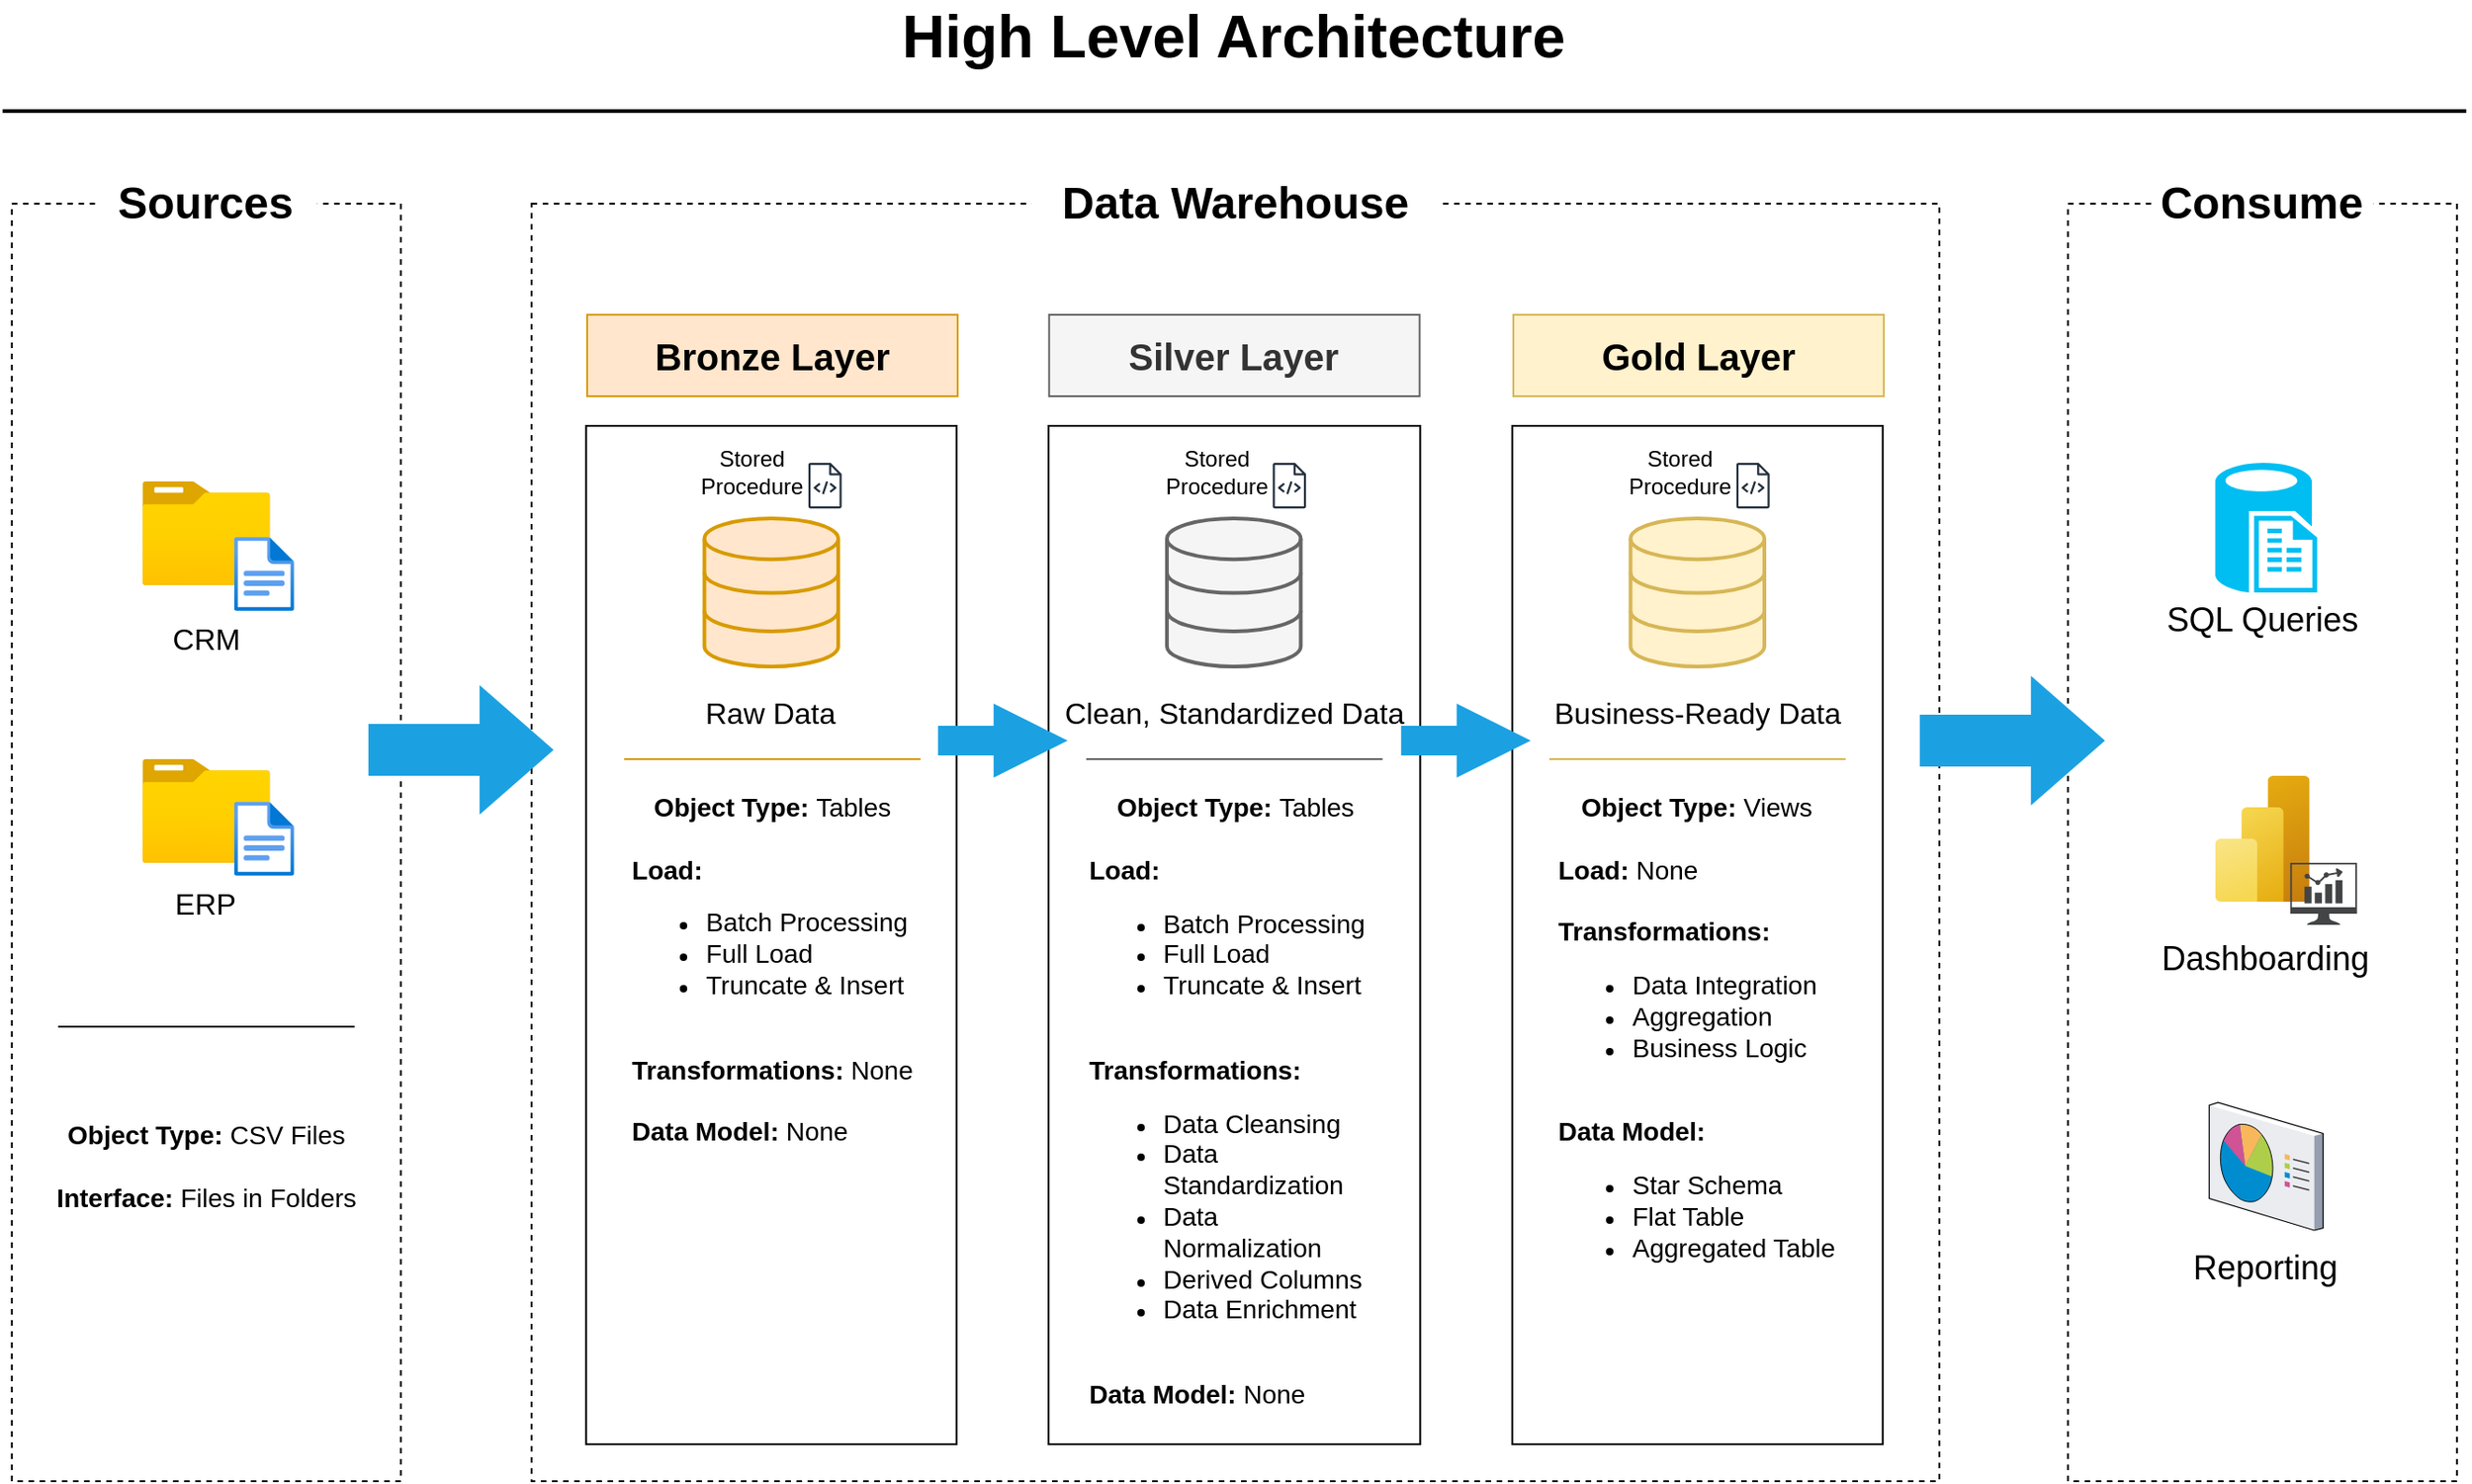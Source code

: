 <mxfile version="26.2.15">
  <diagram name="Page-1" id="eF5iUacqyXow-DuKpR2b">
    <mxGraphModel dx="2276" dy="849" grid="1" gridSize="10" guides="1" tooltips="1" connect="1" arrows="1" fold="1" page="1" pageScale="1" pageWidth="850" pageHeight="1100" math="0" shadow="0">
      <root>
        <mxCell id="0" />
        <mxCell id="1" parent="0" />
        <mxCell id="-5oONGwrJwUDZx0bFDjS-7" value="" style="rounded=0;whiteSpace=wrap;html=1;dashed=1;fillColor=none;" parent="1" vertex="1">
          <mxGeometry x="-670.62" y="150" width="210" height="690" as="geometry" />
        </mxCell>
        <mxCell id="-5oONGwrJwUDZx0bFDjS-8" value="" style="rounded=0;whiteSpace=wrap;html=1;dashed=1;fillColor=none;" parent="1" vertex="1">
          <mxGeometry x="-390.04" y="150" width="760" height="690" as="geometry" />
        </mxCell>
        <mxCell id="-5oONGwrJwUDZx0bFDjS-9" value="" style="rounded=0;whiteSpace=wrap;html=1;dashed=1;fillColor=none;" parent="1" vertex="1">
          <mxGeometry x="439.38" y="150" width="210" height="690" as="geometry" />
        </mxCell>
        <mxCell id="-5oONGwrJwUDZx0bFDjS-10" value="&lt;font style=&quot;font-size: 24px;&quot;&gt;Sources&lt;/font&gt;" style="rounded=0;whiteSpace=wrap;html=1;fontStyle=1;fontSize=20;strokeColor=none;fillColor=default;" parent="1" vertex="1">
          <mxGeometry x="-625.62" y="120" width="120" height="60" as="geometry" />
        </mxCell>
        <mxCell id="-5oONGwrJwUDZx0bFDjS-11" value="&lt;font style=&quot;font-size: 24px;&quot;&gt;Data Warehouse&lt;/font&gt;" style="rounded=0;whiteSpace=wrap;html=1;fontStyle=1;fontSize=20;strokeColor=none;fillColor=default;" parent="1" vertex="1">
          <mxGeometry x="-120.04" y="120" width="220" height="60" as="geometry" />
        </mxCell>
        <mxCell id="-5oONGwrJwUDZx0bFDjS-12" value="&lt;font style=&quot;font-size: 24px;&quot;&gt;Consume&lt;/font&gt;" style="rounded=0;whiteSpace=wrap;html=1;fontStyle=1;fontSize=20;strokeColor=none;fillColor=default;" parent="1" vertex="1">
          <mxGeometry x="484.38" y="120" width="120" height="60" as="geometry" />
        </mxCell>
        <mxCell id="-5oONGwrJwUDZx0bFDjS-13" value="&lt;font style=&quot;font-size: 32px;&quot;&gt;&lt;b&gt;High Level Architecture&lt;/b&gt;&lt;/font&gt;" style="rounded=0;whiteSpace=wrap;html=1;strokeColor=none;" parent="1" vertex="1">
          <mxGeometry x="-255.62" y="40" width="490" height="40" as="geometry" />
        </mxCell>
        <mxCell id="-5oONGwrJwUDZx0bFDjS-14" value="" style="endArrow=none;html=1;rounded=0;strokeWidth=2;" parent="1" edge="1">
          <mxGeometry width="50" height="50" relative="1" as="geometry">
            <mxPoint x="-675.62" y="100" as="sourcePoint" />
            <mxPoint x="654.38" y="100" as="targetPoint" />
          </mxGeometry>
        </mxCell>
        <mxCell id="-5oONGwrJwUDZx0bFDjS-15" value="" style="image;aspect=fixed;html=1;points=[];align=center;fontSize=12;image=img/lib/azure2/general/Folder_Blank.svg;" parent="1" vertex="1">
          <mxGeometry x="-600.12" y="300" width="69" height="56.0" as="geometry" />
        </mxCell>
        <mxCell id="-5oONGwrJwUDZx0bFDjS-16" value="" style="image;aspect=fixed;html=1;points=[];align=center;fontSize=12;image=img/lib/azure2/general/Folder_Blank.svg;" parent="1" vertex="1">
          <mxGeometry x="-600.12" y="450" width="69" height="56.0" as="geometry" />
        </mxCell>
        <mxCell id="-5oONGwrJwUDZx0bFDjS-17" value="" style="image;aspect=fixed;html=1;points=[];align=center;fontSize=12;image=img/lib/azure2/general/File.svg;" parent="1" vertex="1">
          <mxGeometry x="-550.62" y="330" width="32.46" height="40" as="geometry" />
        </mxCell>
        <mxCell id="-5oONGwrJwUDZx0bFDjS-18" value="" style="image;aspect=fixed;html=1;points=[];align=center;fontSize=12;image=img/lib/azure2/general/File.svg;" parent="1" vertex="1">
          <mxGeometry x="-550.62" y="473" width="32.46" height="40" as="geometry" />
        </mxCell>
        <mxCell id="-5oONGwrJwUDZx0bFDjS-23" value="" style="endArrow=none;html=1;rounded=0;exitX=0.408;exitY=0.35;exitDx=0;exitDy=0;exitPerimeter=0;" parent="1" edge="1">
          <mxGeometry width="50" height="50" relative="1" as="geometry">
            <mxPoint x="-645.62" y="594.5" as="sourcePoint" />
            <mxPoint x="-485.62" y="594.5" as="targetPoint" />
          </mxGeometry>
        </mxCell>
        <mxCell id="-5oONGwrJwUDZx0bFDjS-29" value="&lt;b style=&quot;font-size: 14px;&quot;&gt;Object Type:&lt;/b&gt;&lt;span style=&quot;font-size: 14px;&quot;&gt;&amp;nbsp;CSV Files&lt;/span&gt;&lt;div&gt;&lt;span style=&quot;font-size: 14px;&quot;&gt;&lt;br&gt;&lt;/span&gt;&lt;div style=&quot;text-wrap-mode: nowrap;&quot;&gt;&lt;div style=&quot;font-size: 14px; text-wrap-mode: wrap;&quot;&gt;&lt;b&gt;Interface:&lt;/b&gt;&amp;nbsp;Files in Folders&lt;/div&gt;&lt;/div&gt;&lt;/div&gt;" style="text;html=1;align=center;verticalAlign=middle;whiteSpace=wrap;rounded=0;" parent="1" vertex="1">
          <mxGeometry x="-653.12" y="630" width="175" height="80" as="geometry" />
        </mxCell>
        <mxCell id="-5oONGwrJwUDZx0bFDjS-32" value="&lt;span&gt;&lt;font style=&quot;font-size: 16px;&quot;&gt;CRM&lt;/font&gt;&lt;/span&gt;" style="text;html=1;align=center;verticalAlign=middle;resizable=0;points=[];autosize=1;strokeColor=none;fillColor=none;fontStyle=0" parent="1" vertex="1">
          <mxGeometry x="-595.62" y="370" width="60" height="30" as="geometry" />
        </mxCell>
        <mxCell id="-5oONGwrJwUDZx0bFDjS-33" value="&lt;span&gt;&lt;font style=&quot;font-size: 16px;&quot;&gt;ERP&lt;/font&gt;&lt;/span&gt;" style="text;html=1;align=center;verticalAlign=middle;whiteSpace=wrap;rounded=0;fontStyle=0" parent="1" vertex="1">
          <mxGeometry x="-595.62" y="513" width="60" height="30" as="geometry" />
        </mxCell>
        <mxCell id="-5oONGwrJwUDZx0bFDjS-34" value="Bronze Layer" style="rounded=0;whiteSpace=wrap;html=1;fontStyle=1;fontSize=20;fillColor=#ffe6cc;strokeColor=#d79b00;" parent="1" vertex="1">
          <mxGeometry x="-360.03" y="210" width="200" height="44" as="geometry" />
        </mxCell>
        <mxCell id="-5oONGwrJwUDZx0bFDjS-35" value="Gold Layer" style="rounded=0;whiteSpace=wrap;html=1;fontStyle=1;fontSize=20;fillColor=#fff2cc;strokeColor=#d6b656;" parent="1" vertex="1">
          <mxGeometry x="139.96" y="210" width="200" height="44" as="geometry" />
        </mxCell>
        <mxCell id="-5oONGwrJwUDZx0bFDjS-36" value="Silver Layer" style="rounded=0;whiteSpace=wrap;html=1;fontStyle=1;fontSize=20;fillColor=#f5f5f5;fontColor=#333333;strokeColor=#666666;" parent="1" vertex="1">
          <mxGeometry x="-110.65" y="210" width="200" height="44" as="geometry" />
        </mxCell>
        <mxCell id="-5oONGwrJwUDZx0bFDjS-38" value="" style="rounded=0;whiteSpace=wrap;html=1;fillColor=none;" parent="1" vertex="1">
          <mxGeometry x="-360.62" y="270" width="200" height="550" as="geometry" />
        </mxCell>
        <mxCell id="-5oONGwrJwUDZx0bFDjS-39" value="" style="rounded=0;whiteSpace=wrap;html=1;fillColor=none;" parent="1" vertex="1">
          <mxGeometry x="139.38" y="270" width="200" height="550" as="geometry" />
        </mxCell>
        <mxCell id="-5oONGwrJwUDZx0bFDjS-40" value="" style="rounded=0;whiteSpace=wrap;html=1;fillColor=none;" parent="1" vertex="1">
          <mxGeometry x="-110.93" y="270" width="200.62" height="550" as="geometry" />
        </mxCell>
        <mxCell id="-5oONGwrJwUDZx0bFDjS-42" value="" style="html=1;verticalLabelPosition=bottom;align=center;labelBackgroundColor=#ffffff;verticalAlign=top;strokeWidth=2;strokeColor=#d79b00;shadow=0;dashed=0;shape=mxgraph.ios7.icons.data;fillColor=#ffe6cc;" parent="1" vertex="1">
          <mxGeometry x="-296.73" y="320" width="72.25" height="80" as="geometry" />
        </mxCell>
        <mxCell id="-5oONGwrJwUDZx0bFDjS-49" value="" style="html=1;verticalLabelPosition=bottom;align=center;labelBackgroundColor=#ffffff;verticalAlign=top;strokeWidth=2;strokeColor=#d6b656;shadow=0;dashed=0;shape=mxgraph.ios7.icons.data;fillColor=#fff2cc;" parent="1" vertex="1">
          <mxGeometry x="203.24" y="320" width="72.25" height="80" as="geometry" />
        </mxCell>
        <mxCell id="-5oONGwrJwUDZx0bFDjS-50" value="" style="html=1;verticalLabelPosition=bottom;align=center;labelBackgroundColor=#ffffff;verticalAlign=top;strokeWidth=2;strokeColor=#666666;shadow=0;dashed=0;shape=mxgraph.ios7.icons.data;fillColor=#f5f5f5;fontColor=#333333;" parent="1" vertex="1">
          <mxGeometry x="-47.04" y="320" width="72.25" height="80" as="geometry" />
        </mxCell>
        <mxCell id="-5oONGwrJwUDZx0bFDjS-51" value="" style="sketch=0;outlineConnect=0;fontColor=#232F3E;gradientColor=none;fillColor=#232F3D;strokeColor=none;dashed=0;verticalLabelPosition=bottom;verticalAlign=top;align=center;html=1;fontSize=12;fontStyle=0;aspect=fixed;pointerEvents=1;shape=mxgraph.aws4.source_code;" parent="1" vertex="1">
          <mxGeometry x="-240.61" y="290" width="18" height="24.64" as="geometry" />
        </mxCell>
        <mxCell id="-5oONGwrJwUDZx0bFDjS-52" value="Stored Procedure" style="text;html=1;align=center;verticalAlign=middle;whiteSpace=wrap;rounded=0;" parent="1" vertex="1">
          <mxGeometry x="-300.61" y="280" width="60" height="30" as="geometry" />
        </mxCell>
        <mxCell id="-5oONGwrJwUDZx0bFDjS-54" value="" style="sketch=0;outlineConnect=0;fontColor=#232F3E;gradientColor=none;fillColor=#232F3D;strokeColor=none;dashed=0;verticalLabelPosition=bottom;verticalAlign=top;align=center;html=1;fontSize=12;fontStyle=0;aspect=fixed;pointerEvents=1;shape=mxgraph.aws4.source_code;" parent="1" vertex="1">
          <mxGeometry x="260.36" y="290" width="18" height="24.64" as="geometry" />
        </mxCell>
        <mxCell id="-5oONGwrJwUDZx0bFDjS-55" value="Stored Procedure" style="text;html=1;align=center;verticalAlign=middle;whiteSpace=wrap;rounded=0;" parent="1" vertex="1">
          <mxGeometry x="200.36" y="280" width="60" height="30" as="geometry" />
        </mxCell>
        <mxCell id="-5oONGwrJwUDZx0bFDjS-56" value="" style="sketch=0;outlineConnect=0;fontColor=#232F3E;gradientColor=none;fillColor=#232F3D;strokeColor=none;dashed=0;verticalLabelPosition=bottom;verticalAlign=top;align=center;html=1;fontSize=12;fontStyle=0;aspect=fixed;pointerEvents=1;shape=mxgraph.aws4.source_code;" parent="1" vertex="1">
          <mxGeometry x="10.08" y="290" width="18" height="24.64" as="geometry" />
        </mxCell>
        <mxCell id="-5oONGwrJwUDZx0bFDjS-57" value="Stored Procedure" style="text;html=1;align=center;verticalAlign=middle;whiteSpace=wrap;rounded=0;" parent="1" vertex="1">
          <mxGeometry x="-49.92" y="280" width="60" height="30" as="geometry" />
        </mxCell>
        <mxCell id="-5oONGwrJwUDZx0bFDjS-58" value="Raw Data" style="text;html=1;align=center;verticalAlign=middle;whiteSpace=wrap;rounded=0;fontSize=16;fontStyle=0" parent="1" vertex="1">
          <mxGeometry x="-300.6" y="410" width="79.99" height="30" as="geometry" />
        </mxCell>
        <mxCell id="-5oONGwrJwUDZx0bFDjS-59" value="Clean, Standardized Data" style="text;html=1;align=center;verticalAlign=middle;whiteSpace=wrap;rounded=0;fontSize=16;fontStyle=0" parent="1" vertex="1">
          <mxGeometry x="-109.79" y="410" width="199.49" height="30" as="geometry" />
        </mxCell>
        <mxCell id="-5oONGwrJwUDZx0bFDjS-60" value="Business-Ready Data" style="text;html=1;align=center;verticalAlign=middle;whiteSpace=wrap;rounded=0;fontSize=16;fontStyle=0" parent="1" vertex="1">
          <mxGeometry x="156.87" y="410" width="165.01" height="30" as="geometry" />
        </mxCell>
        <mxCell id="-5oONGwrJwUDZx0bFDjS-61" value="" style="endArrow=none;html=1;rounded=0;exitX=0.408;exitY=0.35;exitDx=0;exitDy=0;exitPerimeter=0;fillColor=#fff2cc;strokeColor=#d6b656;" parent="1" edge="1">
          <mxGeometry width="50" height="50" relative="1" as="geometry">
            <mxPoint x="159.38" y="450" as="sourcePoint" />
            <mxPoint x="319.38" y="450" as="targetPoint" />
          </mxGeometry>
        </mxCell>
        <mxCell id="-5oONGwrJwUDZx0bFDjS-62" value="" style="endArrow=none;html=1;rounded=0;exitX=0.408;exitY=0.35;exitDx=0;exitDy=0;exitPerimeter=0;fillColor=#f5f5f5;strokeColor=#666666;" parent="1" edge="1">
          <mxGeometry width="50" height="50" relative="1" as="geometry">
            <mxPoint x="-90.62" y="450" as="sourcePoint" />
            <mxPoint x="69.38" y="450" as="targetPoint" />
          </mxGeometry>
        </mxCell>
        <mxCell id="-5oONGwrJwUDZx0bFDjS-63" value="" style="endArrow=none;html=1;rounded=0;exitX=0.408;exitY=0.35;exitDx=0;exitDy=0;exitPerimeter=0;fillColor=#ffe6cc;strokeColor=#d79b00;" parent="1" edge="1">
          <mxGeometry width="50" height="50" relative="1" as="geometry">
            <mxPoint x="-340.03" y="450" as="sourcePoint" />
            <mxPoint x="-180.03" y="450" as="targetPoint" />
          </mxGeometry>
        </mxCell>
        <mxCell id="9h2r9LV40pOj6vnCW083-1" value="&lt;font style=&quot;font-size: 14px;&quot;&gt;&lt;b style=&quot;&quot;&gt;Object Type:&lt;/b&gt;&amp;nbsp;Tables&lt;/font&gt;&lt;div&gt;&lt;b style=&quot;background-color: transparent; color: light-dark(rgb(0, 0, 0), rgb(255, 255, 255));&quot;&gt;&lt;font style=&quot;font-size: 14px;&quot;&gt;&lt;br&gt;&lt;/font&gt;&lt;/b&gt;&lt;/div&gt;&lt;div style=&quot;&quot;&gt;&lt;div style=&quot;&quot;&gt;&lt;div style=&quot;text-align: left;&quot;&gt;&lt;font style=&quot;font-size: 14px;&quot;&gt;&lt;b style=&quot;background-color: transparent; color: light-dark(rgb(0, 0, 0), rgb(255, 255, 255));&quot;&gt;Load:&lt;/b&gt;&lt;span style=&quot;background-color: transparent; color: light-dark(rgb(0, 0, 0), rgb(255, 255, 255));&quot;&gt;&amp;nbsp;&lt;/span&gt;&lt;/font&gt;&lt;/div&gt;&lt;div style=&quot;text-align: left;&quot;&gt;&lt;ul&gt;&lt;li&gt;&lt;span style=&quot;background-color: transparent; color: light-dark(rgb(0, 0, 0), rgb(255, 255, 255));&quot;&gt;&lt;font style=&quot;font-size: 14px;&quot;&gt;Batch Processing&lt;/font&gt;&lt;/span&gt;&lt;/li&gt;&lt;li&gt;&lt;span style=&quot;background-color: transparent; color: light-dark(rgb(0, 0, 0), rgb(255, 255, 255));&quot;&gt;&lt;font style=&quot;font-size: 14px;&quot;&gt;Full Load&lt;/font&gt;&lt;/span&gt;&lt;/li&gt;&lt;li&gt;&lt;span style=&quot;background-color: transparent; color: light-dark(rgb(0, 0, 0), rgb(255, 255, 255));&quot;&gt;&lt;font style=&quot;font-size: 14px;&quot;&gt;Truncate &amp;amp; Insert&lt;/font&gt;&lt;/span&gt;&lt;/li&gt;&lt;/ul&gt;&lt;div&gt;&lt;font style=&quot;font-size: 14px;&quot;&gt;&lt;br&gt;&lt;/font&gt;&lt;/div&gt;&lt;div&gt;&lt;font style=&quot;font-size: 14px;&quot;&gt;&lt;b&gt;Transformations: &lt;/b&gt;None&lt;/font&gt;&lt;/div&gt;&lt;div&gt;&lt;font style=&quot;font-size: 14px;&quot;&gt;&lt;br&gt;&lt;/font&gt;&lt;/div&gt;&lt;div&gt;&lt;font style=&quot;font-size: 14px;&quot;&gt;&lt;b&gt;Data Model: &lt;/b&gt;None&lt;/font&gt;&lt;/div&gt;&lt;div&gt;&lt;b&gt;&lt;font style=&quot;font-size: 14px;&quot;&gt;&lt;br&gt;&lt;/font&gt;&lt;/b&gt;&lt;/div&gt;&lt;div&gt;&lt;b&gt;&lt;br&gt;&lt;/b&gt;&lt;/div&gt;&lt;/div&gt;&lt;/div&gt;&lt;/div&gt;" style="text;html=1;align=center;verticalAlign=middle;whiteSpace=wrap;rounded=0;" vertex="1" parent="1">
          <mxGeometry x="-340.03" y="460" width="160" height="237" as="geometry" />
        </mxCell>
        <mxCell id="9h2r9LV40pOj6vnCW083-2" value="&lt;font style=&quot;font-size: 14px;&quot;&gt;&lt;b style=&quot;&quot;&gt;Object Type:&lt;/b&gt;&amp;nbsp;Tables&lt;/font&gt;&lt;div&gt;&lt;b style=&quot;background-color: transparent; color: light-dark(rgb(0, 0, 0), rgb(255, 255, 255));&quot;&gt;&lt;font style=&quot;font-size: 14px;&quot;&gt;&lt;br&gt;&lt;/font&gt;&lt;/b&gt;&lt;/div&gt;&lt;div style=&quot;&quot;&gt;&lt;div style=&quot;&quot;&gt;&lt;div style=&quot;text-align: left;&quot;&gt;&lt;font style=&quot;font-size: 14px;&quot;&gt;&lt;b style=&quot;background-color: transparent; color: light-dark(rgb(0, 0, 0), rgb(255, 255, 255));&quot;&gt;Load:&lt;/b&gt;&lt;span style=&quot;background-color: transparent; color: light-dark(rgb(0, 0, 0), rgb(255, 255, 255));&quot;&gt;&amp;nbsp;&lt;/span&gt;&lt;/font&gt;&lt;/div&gt;&lt;div style=&quot;text-align: left;&quot;&gt;&lt;ul&gt;&lt;li&gt;&lt;span style=&quot;background-color: transparent; color: light-dark(rgb(0, 0, 0), rgb(255, 255, 255));&quot;&gt;&lt;font style=&quot;font-size: 14px;&quot;&gt;Batch Processing&lt;/font&gt;&lt;/span&gt;&lt;/li&gt;&lt;li&gt;&lt;span style=&quot;background-color: transparent; color: light-dark(rgb(0, 0, 0), rgb(255, 255, 255));&quot;&gt;&lt;font style=&quot;font-size: 14px;&quot;&gt;Full Load&lt;/font&gt;&lt;/span&gt;&lt;/li&gt;&lt;li&gt;&lt;span style=&quot;background-color: transparent; color: light-dark(rgb(0, 0, 0), rgb(255, 255, 255));&quot;&gt;&lt;font style=&quot;font-size: 14px;&quot;&gt;Truncate &amp;amp; Insert&lt;/font&gt;&lt;/span&gt;&lt;/li&gt;&lt;/ul&gt;&lt;div&gt;&lt;font style=&quot;font-size: 14px;&quot;&gt;&lt;br&gt;&lt;/font&gt;&lt;/div&gt;&lt;div&gt;&lt;b&gt;&lt;font style=&quot;font-size: 14px;&quot;&gt;Transformations:&lt;/font&gt;&lt;/b&gt;&lt;/div&gt;&lt;div&gt;&lt;ul&gt;&lt;li&gt;&lt;font style=&quot;font-size: 14px;&quot;&gt;Data Cleansing&lt;/font&gt;&lt;/li&gt;&lt;li&gt;&lt;font style=&quot;font-size: 14px;&quot;&gt;Data Standardization&lt;/font&gt;&lt;/li&gt;&lt;li&gt;&lt;font style=&quot;font-size: 14px;&quot;&gt;Data Normalization&lt;/font&gt;&lt;/li&gt;&lt;li&gt;&lt;font style=&quot;font-size: 14px;&quot;&gt;Derived Columns&lt;/font&gt;&lt;/li&gt;&lt;li&gt;&lt;font style=&quot;font-size: 14px;&quot;&gt;Data Enrichment&lt;/font&gt;&lt;/li&gt;&lt;/ul&gt;&lt;/div&gt;&lt;div&gt;&lt;font style=&quot;font-size: 14px;&quot;&gt;&lt;br&gt;&lt;/font&gt;&lt;/div&gt;&lt;div&gt;&lt;font style=&quot;font-size: 14px;&quot;&gt;&lt;b&gt;Data Model: &lt;/b&gt;None&lt;/font&gt;&lt;/div&gt;&lt;div&gt;&lt;b&gt;&lt;font style=&quot;font-size: 14px;&quot;&gt;&lt;br&gt;&lt;/font&gt;&lt;/b&gt;&lt;/div&gt;&lt;div&gt;&lt;b&gt;&lt;br&gt;&lt;/b&gt;&lt;/div&gt;&lt;/div&gt;&lt;/div&gt;&lt;/div&gt;" style="text;html=1;align=center;verticalAlign=middle;whiteSpace=wrap;rounded=0;" vertex="1" parent="1">
          <mxGeometry x="-90.04" y="460" width="160" height="380" as="geometry" />
        </mxCell>
        <mxCell id="9h2r9LV40pOj6vnCW083-3" value="&lt;font style=&quot;font-size: 14px;&quot;&gt;&lt;b style=&quot;&quot;&gt;Object Type:&lt;/b&gt;&amp;nbsp;Views&lt;/font&gt;&lt;div&gt;&lt;b style=&quot;background-color: transparent; color: light-dark(rgb(0, 0, 0), rgb(255, 255, 255));&quot;&gt;&lt;font style=&quot;font-size: 14px;&quot;&gt;&lt;br&gt;&lt;/font&gt;&lt;/b&gt;&lt;/div&gt;&lt;div style=&quot;&quot;&gt;&lt;div style=&quot;&quot;&gt;&lt;div style=&quot;text-align: left;&quot;&gt;&lt;font style=&quot;font-size: 14px;&quot;&gt;&lt;b style=&quot;background-color: transparent; color: light-dark(rgb(0, 0, 0), rgb(255, 255, 255));&quot;&gt;Load:&lt;/b&gt;&lt;span style=&quot;background-color: transparent; color: light-dark(rgb(0, 0, 0), rgb(255, 255, 255));&quot;&gt;&amp;nbsp;None&lt;/span&gt;&lt;/font&gt;&lt;/div&gt;&lt;div style=&quot;text-align: left;&quot;&gt;&lt;div&gt;&lt;font style=&quot;font-size: 14px;&quot;&gt;&lt;br&gt;&lt;/font&gt;&lt;/div&gt;&lt;div&gt;&lt;b&gt;&lt;font style=&quot;font-size: 14px;&quot;&gt;Transformations:&lt;/font&gt;&lt;/b&gt;&lt;/div&gt;&lt;div&gt;&lt;ul&gt;&lt;li&gt;&lt;font style=&quot;font-size: 14px;&quot;&gt;Data Integration&lt;/font&gt;&lt;/li&gt;&lt;li&gt;&lt;span style=&quot;background-color: transparent; color: light-dark(rgb(0, 0, 0), rgb(255, 255, 255));&quot;&gt;&lt;font style=&quot;font-size: 14px;&quot;&gt;Aggregation&lt;/font&gt;&lt;/span&gt;&lt;/li&gt;&lt;li&gt;&lt;font style=&quot;font-size: 14px;&quot;&gt;&lt;span style=&quot;background-color: transparent; color: light-dark(rgb(0, 0, 0), rgb(255, 255, 255));&quot;&gt;Business Logic&lt;/span&gt;&lt;b style=&quot;background-color: transparent; color: light-dark(rgb(0, 0, 0), rgb(255, 255, 255));&quot;&gt;&amp;nbsp;&lt;/b&gt;&lt;/font&gt;&lt;/li&gt;&lt;/ul&gt;&lt;/div&gt;&lt;div&gt;&lt;font style=&quot;font-size: 14px;&quot;&gt;&lt;br&gt;&lt;/font&gt;&lt;/div&gt;&lt;div&gt;&lt;b&gt;&lt;font style=&quot;font-size: 14px;&quot;&gt;Data Model:&lt;/font&gt;&lt;/b&gt;&lt;/div&gt;&lt;div&gt;&lt;ul&gt;&lt;li&gt;&lt;font style=&quot;font-size: 14px;&quot;&gt;Star Schema&lt;/font&gt;&lt;/li&gt;&lt;li&gt;&lt;font style=&quot;font-size: 14px;&quot;&gt;Flat Table&lt;/font&gt;&lt;/li&gt;&lt;li&gt;&lt;font style=&quot;font-size: 14px;&quot;&gt;Aggregated Table&lt;/font&gt;&lt;/li&gt;&lt;/ul&gt;&lt;/div&gt;&lt;div&gt;&lt;b&gt;&lt;br&gt;&lt;/b&gt;&lt;/div&gt;&lt;/div&gt;&lt;/div&gt;&lt;/div&gt;" style="text;html=1;align=center;verticalAlign=middle;whiteSpace=wrap;rounded=0;" vertex="1" parent="1">
          <mxGeometry x="159.38" y="473" width="160" height="270" as="geometry" />
        </mxCell>
        <mxCell id="9h2r9LV40pOj6vnCW083-6" value="" style="image;aspect=fixed;html=1;points=[];align=center;fontSize=12;image=img/lib/azure2/analytics/Power_BI_Embedded.svg;" vertex="1" parent="1">
          <mxGeometry x="518.88" y="459" width="51" height="68" as="geometry" />
        </mxCell>
        <mxCell id="9h2r9LV40pOj6vnCW083-7" value="" style="verticalLabelPosition=bottom;html=1;verticalAlign=top;align=center;strokeColor=none;fillColor=#00BEF2;shape=mxgraph.azure.sql_reporting;" vertex="1" parent="1">
          <mxGeometry x="518.88" y="290" width="55" height="70" as="geometry" />
        </mxCell>
        <mxCell id="9h2r9LV40pOj6vnCW083-8" value="" style="verticalLabelPosition=bottom;sketch=0;aspect=fixed;html=1;verticalAlign=top;strokeColor=none;align=center;outlineConnect=0;shape=mxgraph.citrix.reporting;" vertex="1" parent="1">
          <mxGeometry x="515.63" y="635.5" width="61.5" height="69" as="geometry" />
        </mxCell>
        <mxCell id="9h2r9LV40pOj6vnCW083-10" value="SQL Queries" style="text;html=1;align=center;verticalAlign=middle;whiteSpace=wrap;rounded=0;fontSize=18;" vertex="1" parent="1">
          <mxGeometry x="489.88" y="360" width="109" height="30" as="geometry" />
        </mxCell>
        <mxCell id="9h2r9LV40pOj6vnCW083-11" value="" style="sketch=0;pointerEvents=1;shadow=0;dashed=0;html=1;strokeColor=none;fillColor=#434445;aspect=fixed;labelPosition=center;verticalLabelPosition=bottom;verticalAlign=top;align=center;outlineConnect=0;shape=mxgraph.vvd.nsx_dashboard;" vertex="1" parent="1">
          <mxGeometry x="559.38" y="506" width="36.02" height="33.5" as="geometry" />
        </mxCell>
        <mxCell id="9h2r9LV40pOj6vnCW083-12" value="Dashboarding" style="text;html=1;align=center;verticalAlign=middle;whiteSpace=wrap;rounded=0;fontSize=18;" vertex="1" parent="1">
          <mxGeometry x="516.38" y="543" width="60" height="30" as="geometry" />
        </mxCell>
        <mxCell id="9h2r9LV40pOj6vnCW083-13" value="&lt;font style=&quot;font-size: 18px;&quot;&gt;Reporting&lt;/font&gt;" style="text;html=1;align=center;verticalAlign=middle;whiteSpace=wrap;rounded=0;" vertex="1" parent="1">
          <mxGeometry x="516.38" y="710" width="60" height="30" as="geometry" />
        </mxCell>
        <mxCell id="9h2r9LV40pOj6vnCW083-14" value="" style="html=1;shadow=0;dashed=0;align=center;verticalAlign=middle;shape=mxgraph.arrows2.arrow;dy=0.6;dx=40;notch=0;fillColor=#1ba1e2;strokeColor=none;fontColor=#ffffff;" vertex="1" parent="1">
          <mxGeometry x="-478.12" y="410" width="100" height="70" as="geometry" />
        </mxCell>
        <mxCell id="9h2r9LV40pOj6vnCW083-16" value="" style="html=1;shadow=0;dashed=0;align=center;verticalAlign=middle;shape=mxgraph.arrows2.arrow;dy=0.6;dx=40;notch=0;fillColor=#1ba1e2;strokeColor=none;fontColor=#ffffff;" vertex="1" parent="1">
          <mxGeometry x="-170.62" y="420" width="70" height="40" as="geometry" />
        </mxCell>
        <mxCell id="9h2r9LV40pOj6vnCW083-18" value="" style="html=1;shadow=0;dashed=0;align=center;verticalAlign=middle;shape=mxgraph.arrows2.arrow;dy=0.6;dx=40;notch=0;fillColor=#1ba1e2;strokeColor=none;fontColor=#ffffff;" vertex="1" parent="1">
          <mxGeometry x="79.38" y="420" width="70" height="40" as="geometry" />
        </mxCell>
        <mxCell id="9h2r9LV40pOj6vnCW083-19" value="" style="html=1;shadow=0;dashed=0;align=center;verticalAlign=middle;shape=mxgraph.arrows2.arrow;dy=0.6;dx=40;notch=0;fillColor=#1ba1e2;strokeColor=none;fontColor=#ffffff;" vertex="1" parent="1">
          <mxGeometry x="359.38" y="405" width="100" height="70" as="geometry" />
        </mxCell>
      </root>
    </mxGraphModel>
  </diagram>
</mxfile>
